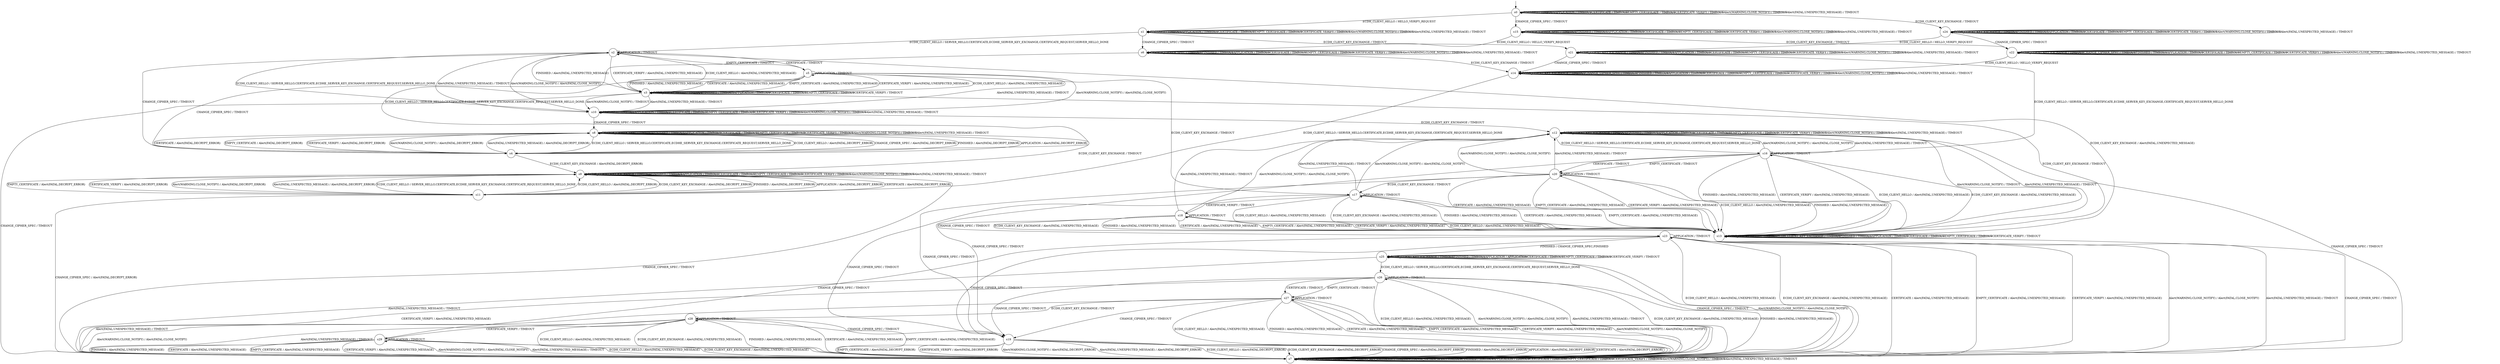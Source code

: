 digraph g {

	s0 [shape="circle" label="s0"];
	s1 [shape="circle" label="s1"];
	s2 [shape="circle" label="s2"];
	s3 [shape="circle" label="s3"];
	s4 [shape="circle" label="s4"];
	s5 [shape="circle" label="s5"];
	s6 [shape="circle" label="s6"];
	s7 [shape="circle" label="s7"];
	s8 [shape="circle" label="s8"];
	s9 [shape="circle" label="s9"];
	s10 [shape="circle" label="s10"];
	s11 [shape="circle" label="s11"];
	s12 [shape="circle" label="s12"];
	s13 [shape="circle" label="s13"];
	s14 [shape="circle" label="s14"];
	s15 [shape="circle" label="s15"];
	s16 [shape="circle" label="s16"];
	s17 [shape="circle" label="s17"];
	s18 [shape="circle" label="s18"];
	s19 [shape="circle" label="s19"];
	s20 [shape="circle" label="s20"];
	s21 [shape="circle" label="s21"];
	s22 [shape="circle" label="s22"];
	s23 [shape="circle" label="s23"];
	s24 [shape="circle" label="s24"];
	s25 [shape="circle" label="s25"];
	s26 [shape="circle" label="s26"];
	s27 [shape="circle" label="s27"];
	s28 [shape="circle" label="s28"];
	s29 [shape="circle" label="s29"];
	s0 -> s1 [label="ECDH_CLIENT_HELLO / HELLO_VERIFY_REQUEST"];
	s0 -> s24 [label="ECDH_CLIENT_KEY_EXCHANGE / TIMEOUT"];
	s0 -> s15 [label="CHANGE_CIPHER_SPEC / TIMEOUT"];
	s0 -> s0 [label="FINISHED / TIMEOUT"];
	s0 -> s0 [label="APPLICATION / TIMEOUT"];
	s0 -> s0 [label="CERTIFICATE / TIMEOUT"];
	s0 -> s0 [label="EMPTY_CERTIFICATE / TIMEOUT"];
	s0 -> s0 [label="CERTIFICATE_VERIFY / TIMEOUT"];
	s0 -> s0 [label="Alert(WARNING,CLOSE_NOTIFY) / TIMEOUT"];
	s0 -> s0 [label="Alert(FATAL,UNEXPECTED_MESSAGE) / TIMEOUT"];
	s1 -> s2 [label="ECDH_CLIENT_HELLO / SERVER_HELLO,CERTIFICATE,ECDHE_SERVER_KEY_EXCHANGE,CERTIFICATE_REQUEST,SERVER_HELLO_DONE"];
	s1 -> s21 [label="ECDH_CLIENT_KEY_EXCHANGE / TIMEOUT"];
	s1 -> s6 [label="CHANGE_CIPHER_SPEC / TIMEOUT"];
	s1 -> s1 [label="FINISHED / TIMEOUT"];
	s1 -> s1 [label="APPLICATION / TIMEOUT"];
	s1 -> s1 [label="CERTIFICATE / TIMEOUT"];
	s1 -> s1 [label="EMPTY_CERTIFICATE / TIMEOUT"];
	s1 -> s1 [label="CERTIFICATE_VERIFY / TIMEOUT"];
	s1 -> s1 [label="Alert(WARNING,CLOSE_NOTIFY) / TIMEOUT"];
	s1 -> s1 [label="Alert(FATAL,UNEXPECTED_MESSAGE) / TIMEOUT"];
	s2 -> s3 [label="ECDH_CLIENT_HELLO / Alert(FATAL,UNEXPECTED_MESSAGE)"];
	s2 -> s13 [label="ECDH_CLIENT_KEY_EXCHANGE / Alert(FATAL,UNEXPECTED_MESSAGE)"];
	s2 -> s4 [label="CHANGE_CIPHER_SPEC / TIMEOUT"];
	s2 -> s3 [label="FINISHED / Alert(FATAL,UNEXPECTED_MESSAGE)"];
	s2 -> s2 [label="APPLICATION / TIMEOUT"];
	s2 -> s5 [label="CERTIFICATE / TIMEOUT"];
	s2 -> s5 [label="EMPTY_CERTIFICATE / TIMEOUT"];
	s2 -> s3 [label="CERTIFICATE_VERIFY / Alert(FATAL,UNEXPECTED_MESSAGE)"];
	s2 -> s10 [label="Alert(WARNING,CLOSE_NOTIFY) / Alert(FATAL,CLOSE_NOTIFY)"];
	s2 -> s10 [label="Alert(FATAL,UNEXPECTED_MESSAGE) / TIMEOUT"];
	s3 -> s3 [label="ECDH_CLIENT_HELLO / TIMEOUT"];
	s3 -> s13 [label="ECDH_CLIENT_KEY_EXCHANGE / TIMEOUT"];
	s3 -> s7 [label="CHANGE_CIPHER_SPEC / TIMEOUT"];
	s3 -> s3 [label="FINISHED / TIMEOUT"];
	s3 -> s3 [label="APPLICATION / TIMEOUT"];
	s3 -> s3 [label="CERTIFICATE / TIMEOUT"];
	s3 -> s3 [label="EMPTY_CERTIFICATE / TIMEOUT"];
	s3 -> s3 [label="CERTIFICATE_VERIFY / TIMEOUT"];
	s3 -> s10 [label="Alert(WARNING,CLOSE_NOTIFY) / TIMEOUT"];
	s3 -> s10 [label="Alert(FATAL,UNEXPECTED_MESSAGE) / TIMEOUT"];
	s4 -> s8 [label="ECDH_CLIENT_HELLO / Alert(FATAL,DECRYPT_ERROR)"];
	s4 -> s9 [label="ECDH_CLIENT_KEY_EXCHANGE / Alert(FATAL,DECRYPT_ERROR)"];
	s4 -> s8 [label="CHANGE_CIPHER_SPEC / Alert(FATAL,DECRYPT_ERROR)"];
	s4 -> s8 [label="FINISHED / Alert(FATAL,DECRYPT_ERROR)"];
	s4 -> s8 [label="APPLICATION / Alert(FATAL,DECRYPT_ERROR)"];
	s4 -> s8 [label="CERTIFICATE / Alert(FATAL,DECRYPT_ERROR)"];
	s4 -> s8 [label="EMPTY_CERTIFICATE / Alert(FATAL,DECRYPT_ERROR)"];
	s4 -> s8 [label="CERTIFICATE_VERIFY / Alert(FATAL,DECRYPT_ERROR)"];
	s4 -> s8 [label="Alert(WARNING,CLOSE_NOTIFY) / Alert(FATAL,DECRYPT_ERROR)"];
	s4 -> s8 [label="Alert(FATAL,UNEXPECTED_MESSAGE) / Alert(FATAL,DECRYPT_ERROR)"];
	s5 -> s3 [label="ECDH_CLIENT_HELLO / Alert(FATAL,UNEXPECTED_MESSAGE)"];
	s5 -> s17 [label="ECDH_CLIENT_KEY_EXCHANGE / TIMEOUT"];
	s5 -> s4 [label="CHANGE_CIPHER_SPEC / TIMEOUT"];
	s5 -> s3 [label="FINISHED / Alert(FATAL,UNEXPECTED_MESSAGE)"];
	s5 -> s5 [label="APPLICATION / TIMEOUT"];
	s5 -> s3 [label="CERTIFICATE / Alert(FATAL,UNEXPECTED_MESSAGE)"];
	s5 -> s3 [label="EMPTY_CERTIFICATE / Alert(FATAL,UNEXPECTED_MESSAGE)"];
	s5 -> s3 [label="CERTIFICATE_VERIFY / Alert(FATAL,UNEXPECTED_MESSAGE)"];
	s5 -> s10 [label="Alert(WARNING,CLOSE_NOTIFY) / Alert(FATAL,CLOSE_NOTIFY)"];
	s5 -> s10 [label="Alert(FATAL,UNEXPECTED_MESSAGE) / TIMEOUT"];
	s6 -> s4 [label="ECDH_CLIENT_HELLO / SERVER_HELLO,CERTIFICATE,ECDHE_SERVER_KEY_EXCHANGE,CERTIFICATE_REQUEST,SERVER_HELLO_DONE"];
	s6 -> s14 [label="ECDH_CLIENT_KEY_EXCHANGE / TIMEOUT"];
	s6 -> s6 [label="CHANGE_CIPHER_SPEC / TIMEOUT"];
	s6 -> s6 [label="FINISHED / TIMEOUT"];
	s6 -> s6 [label="APPLICATION / TIMEOUT"];
	s6 -> s6 [label="CERTIFICATE / TIMEOUT"];
	s6 -> s6 [label="EMPTY_CERTIFICATE / TIMEOUT"];
	s6 -> s6 [label="CERTIFICATE_VERIFY / TIMEOUT"];
	s6 -> s6 [label="Alert(WARNING,CLOSE_NOTIFY) / TIMEOUT"];
	s6 -> s6 [label="Alert(FATAL,UNEXPECTED_MESSAGE) / TIMEOUT"];
	s7 -> s7 [label="ECDH_CLIENT_HELLO / TIMEOUT"];
	s7 -> s7 [label="ECDH_CLIENT_KEY_EXCHANGE / TIMEOUT"];
	s7 -> s7 [label="CHANGE_CIPHER_SPEC / TIMEOUT"];
	s7 -> s7 [label="FINISHED / TIMEOUT"];
	s7 -> s7 [label="APPLICATION / TIMEOUT"];
	s7 -> s7 [label="CERTIFICATE / TIMEOUT"];
	s7 -> s7 [label="EMPTY_CERTIFICATE / TIMEOUT"];
	s7 -> s7 [label="CERTIFICATE_VERIFY / TIMEOUT"];
	s7 -> s7 [label="Alert(WARNING,CLOSE_NOTIFY) / TIMEOUT"];
	s7 -> s7 [label="Alert(FATAL,UNEXPECTED_MESSAGE) / TIMEOUT"];
	s8 -> s4 [label="ECDH_CLIENT_HELLO / SERVER_HELLO,CERTIFICATE,ECDHE_SERVER_KEY_EXCHANGE,CERTIFICATE_REQUEST,SERVER_HELLO_DONE"];
	s8 -> s9 [label="ECDH_CLIENT_KEY_EXCHANGE / TIMEOUT"];
	s8 -> s8 [label="CHANGE_CIPHER_SPEC / TIMEOUT"];
	s8 -> s8 [label="FINISHED / TIMEOUT"];
	s8 -> s8 [label="APPLICATION / TIMEOUT"];
	s8 -> s8 [label="CERTIFICATE / TIMEOUT"];
	s8 -> s8 [label="EMPTY_CERTIFICATE / TIMEOUT"];
	s8 -> s8 [label="CERTIFICATE_VERIFY / TIMEOUT"];
	s8 -> s8 [label="Alert(WARNING,CLOSE_NOTIFY) / TIMEOUT"];
	s8 -> s8 [label="Alert(FATAL,UNEXPECTED_MESSAGE) / TIMEOUT"];
	s9 -> s11 [label="ECDH_CLIENT_HELLO / SERVER_HELLO,CERTIFICATE,ECDHE_SERVER_KEY_EXCHANGE,CERTIFICATE_REQUEST,SERVER_HELLO_DONE"];
	s9 -> s9 [label="ECDH_CLIENT_KEY_EXCHANGE / TIMEOUT"];
	s9 -> s7 [label="CHANGE_CIPHER_SPEC / TIMEOUT"];
	s9 -> s9 [label="FINISHED / TIMEOUT"];
	s9 -> s9 [label="APPLICATION / TIMEOUT"];
	s9 -> s9 [label="CERTIFICATE / TIMEOUT"];
	s9 -> s9 [label="EMPTY_CERTIFICATE / TIMEOUT"];
	s9 -> s9 [label="CERTIFICATE_VERIFY / TIMEOUT"];
	s9 -> s9 [label="Alert(WARNING,CLOSE_NOTIFY) / TIMEOUT"];
	s9 -> s9 [label="Alert(FATAL,UNEXPECTED_MESSAGE) / TIMEOUT"];
	s10 -> s2 [label="ECDH_CLIENT_HELLO / SERVER_HELLO,CERTIFICATE,ECDHE_SERVER_KEY_EXCHANGE,CERTIFICATE_REQUEST,SERVER_HELLO_DONE"];
	s10 -> s12 [label="ECDH_CLIENT_KEY_EXCHANGE / TIMEOUT"];
	s10 -> s8 [label="CHANGE_CIPHER_SPEC / TIMEOUT"];
	s10 -> s10 [label="FINISHED / TIMEOUT"];
	s10 -> s10 [label="APPLICATION / TIMEOUT"];
	s10 -> s10 [label="CERTIFICATE / TIMEOUT"];
	s10 -> s10 [label="EMPTY_CERTIFICATE / TIMEOUT"];
	s10 -> s10 [label="CERTIFICATE_VERIFY / TIMEOUT"];
	s10 -> s10 [label="Alert(WARNING,CLOSE_NOTIFY) / TIMEOUT"];
	s10 -> s10 [label="Alert(FATAL,UNEXPECTED_MESSAGE) / TIMEOUT"];
	s11 -> s9 [label="ECDH_CLIENT_HELLO / Alert(FATAL,DECRYPT_ERROR)"];
	s11 -> s9 [label="ECDH_CLIENT_KEY_EXCHANGE / Alert(FATAL,DECRYPT_ERROR)"];
	s11 -> s7 [label="CHANGE_CIPHER_SPEC / Alert(FATAL,DECRYPT_ERROR)"];
	s11 -> s9 [label="FINISHED / Alert(FATAL,DECRYPT_ERROR)"];
	s11 -> s9 [label="APPLICATION / Alert(FATAL,DECRYPT_ERROR)"];
	s11 -> s9 [label="CERTIFICATE / Alert(FATAL,DECRYPT_ERROR)"];
	s11 -> s9 [label="EMPTY_CERTIFICATE / Alert(FATAL,DECRYPT_ERROR)"];
	s11 -> s9 [label="CERTIFICATE_VERIFY / Alert(FATAL,DECRYPT_ERROR)"];
	s11 -> s9 [label="Alert(WARNING,CLOSE_NOTIFY) / Alert(FATAL,DECRYPT_ERROR)"];
	s11 -> s9 [label="Alert(FATAL,UNEXPECTED_MESSAGE) / Alert(FATAL,DECRYPT_ERROR)"];
	s12 -> s16 [label="ECDH_CLIENT_HELLO / SERVER_HELLO,CERTIFICATE,ECDHE_SERVER_KEY_EXCHANGE,CERTIFICATE_REQUEST,SERVER_HELLO_DONE"];
	s12 -> s12 [label="ECDH_CLIENT_KEY_EXCHANGE / TIMEOUT"];
	s12 -> s7 [label="CHANGE_CIPHER_SPEC / TIMEOUT"];
	s12 -> s12 [label="FINISHED / TIMEOUT"];
	s12 -> s12 [label="APPLICATION / TIMEOUT"];
	s12 -> s12 [label="CERTIFICATE / TIMEOUT"];
	s12 -> s12 [label="EMPTY_CERTIFICATE / TIMEOUT"];
	s12 -> s12 [label="CERTIFICATE_VERIFY / TIMEOUT"];
	s12 -> s12 [label="Alert(WARNING,CLOSE_NOTIFY) / TIMEOUT"];
	s12 -> s12 [label="Alert(FATAL,UNEXPECTED_MESSAGE) / TIMEOUT"];
	s13 -> s13 [label="ECDH_CLIENT_HELLO / TIMEOUT"];
	s13 -> s13 [label="ECDH_CLIENT_KEY_EXCHANGE / TIMEOUT"];
	s13 -> s7 [label="CHANGE_CIPHER_SPEC / TIMEOUT"];
	s13 -> s13 [label="FINISHED / TIMEOUT"];
	s13 -> s13 [label="APPLICATION / TIMEOUT"];
	s13 -> s13 [label="CERTIFICATE / TIMEOUT"];
	s13 -> s13 [label="EMPTY_CERTIFICATE / TIMEOUT"];
	s13 -> s13 [label="CERTIFICATE_VERIFY / TIMEOUT"];
	s13 -> s12 [label="Alert(WARNING,CLOSE_NOTIFY) / TIMEOUT"];
	s13 -> s12 [label="Alert(FATAL,UNEXPECTED_MESSAGE) / TIMEOUT"];
	s14 -> s11 [label="ECDH_CLIENT_HELLO / SERVER_HELLO,CERTIFICATE,ECDHE_SERVER_KEY_EXCHANGE,CERTIFICATE_REQUEST,SERVER_HELLO_DONE"];
	s14 -> s14 [label="ECDH_CLIENT_KEY_EXCHANGE / TIMEOUT"];
	s14 -> s14 [label="CHANGE_CIPHER_SPEC / TIMEOUT"];
	s14 -> s14 [label="FINISHED / TIMEOUT"];
	s14 -> s14 [label="APPLICATION / TIMEOUT"];
	s14 -> s14 [label="CERTIFICATE / TIMEOUT"];
	s14 -> s14 [label="EMPTY_CERTIFICATE / TIMEOUT"];
	s14 -> s14 [label="CERTIFICATE_VERIFY / TIMEOUT"];
	s14 -> s14 [label="Alert(WARNING,CLOSE_NOTIFY) / TIMEOUT"];
	s14 -> s14 [label="Alert(FATAL,UNEXPECTED_MESSAGE) / TIMEOUT"];
	s15 -> s6 [label="ECDH_CLIENT_HELLO / HELLO_VERIFY_REQUEST"];
	s15 -> s22 [label="ECDH_CLIENT_KEY_EXCHANGE / TIMEOUT"];
	s15 -> s15 [label="CHANGE_CIPHER_SPEC / TIMEOUT"];
	s15 -> s15 [label="FINISHED / TIMEOUT"];
	s15 -> s15 [label="APPLICATION / TIMEOUT"];
	s15 -> s15 [label="CERTIFICATE / TIMEOUT"];
	s15 -> s15 [label="EMPTY_CERTIFICATE / TIMEOUT"];
	s15 -> s15 [label="CERTIFICATE_VERIFY / TIMEOUT"];
	s15 -> s15 [label="Alert(WARNING,CLOSE_NOTIFY) / TIMEOUT"];
	s15 -> s15 [label="Alert(FATAL,UNEXPECTED_MESSAGE) / TIMEOUT"];
	s16 -> s13 [label="ECDH_CLIENT_HELLO / Alert(FATAL,UNEXPECTED_MESSAGE)"];
	s16 -> s13 [label="ECDH_CLIENT_KEY_EXCHANGE / Alert(FATAL,UNEXPECTED_MESSAGE)"];
	s16 -> s19 [label="CHANGE_CIPHER_SPEC / TIMEOUT"];
	s16 -> s13 [label="FINISHED / Alert(FATAL,UNEXPECTED_MESSAGE)"];
	s16 -> s16 [label="APPLICATION / TIMEOUT"];
	s16 -> s20 [label="CERTIFICATE / TIMEOUT"];
	s16 -> s20 [label="EMPTY_CERTIFICATE / TIMEOUT"];
	s16 -> s13 [label="CERTIFICATE_VERIFY / Alert(FATAL,UNEXPECTED_MESSAGE)"];
	s16 -> s12 [label="Alert(WARNING,CLOSE_NOTIFY) / Alert(FATAL,CLOSE_NOTIFY)"];
	s16 -> s12 [label="Alert(FATAL,UNEXPECTED_MESSAGE) / TIMEOUT"];
	s17 -> s13 [label="ECDH_CLIENT_HELLO / Alert(FATAL,UNEXPECTED_MESSAGE)"];
	s17 -> s13 [label="ECDH_CLIENT_KEY_EXCHANGE / Alert(FATAL,UNEXPECTED_MESSAGE)"];
	s17 -> s19 [label="CHANGE_CIPHER_SPEC / TIMEOUT"];
	s17 -> s13 [label="FINISHED / Alert(FATAL,UNEXPECTED_MESSAGE)"];
	s17 -> s17 [label="APPLICATION / TIMEOUT"];
	s17 -> s13 [label="CERTIFICATE / Alert(FATAL,UNEXPECTED_MESSAGE)"];
	s17 -> s13 [label="EMPTY_CERTIFICATE / Alert(FATAL,UNEXPECTED_MESSAGE)"];
	s17 -> s18 [label="CERTIFICATE_VERIFY / TIMEOUT"];
	s17 -> s12 [label="Alert(WARNING,CLOSE_NOTIFY) / Alert(FATAL,CLOSE_NOTIFY)"];
	s17 -> s12 [label="Alert(FATAL,UNEXPECTED_MESSAGE) / TIMEOUT"];
	s18 -> s13 [label="ECDH_CLIENT_HELLO / Alert(FATAL,UNEXPECTED_MESSAGE)"];
	s18 -> s13 [label="ECDH_CLIENT_KEY_EXCHANGE / Alert(FATAL,UNEXPECTED_MESSAGE)"];
	s18 -> s23 [label="CHANGE_CIPHER_SPEC / TIMEOUT"];
	s18 -> s13 [label="FINISHED / Alert(FATAL,UNEXPECTED_MESSAGE)"];
	s18 -> s18 [label="APPLICATION / TIMEOUT"];
	s18 -> s13 [label="CERTIFICATE / Alert(FATAL,UNEXPECTED_MESSAGE)"];
	s18 -> s13 [label="EMPTY_CERTIFICATE / Alert(FATAL,UNEXPECTED_MESSAGE)"];
	s18 -> s13 [label="CERTIFICATE_VERIFY / Alert(FATAL,UNEXPECTED_MESSAGE)"];
	s18 -> s12 [label="Alert(WARNING,CLOSE_NOTIFY) / Alert(FATAL,CLOSE_NOTIFY)"];
	s18 -> s12 [label="Alert(FATAL,UNEXPECTED_MESSAGE) / TIMEOUT"];
	s19 -> s7 [label="ECDH_CLIENT_HELLO / Alert(FATAL,DECRYPT_ERROR)"];
	s19 -> s7 [label="ECDH_CLIENT_KEY_EXCHANGE / Alert(FATAL,DECRYPT_ERROR)"];
	s19 -> s7 [label="CHANGE_CIPHER_SPEC / Alert(FATAL,DECRYPT_ERROR)"];
	s19 -> s7 [label="FINISHED / Alert(FATAL,DECRYPT_ERROR)"];
	s19 -> s7 [label="APPLICATION / Alert(FATAL,DECRYPT_ERROR)"];
	s19 -> s7 [label="CERTIFICATE / Alert(FATAL,DECRYPT_ERROR)"];
	s19 -> s7 [label="EMPTY_CERTIFICATE / Alert(FATAL,DECRYPT_ERROR)"];
	s19 -> s7 [label="CERTIFICATE_VERIFY / Alert(FATAL,DECRYPT_ERROR)"];
	s19 -> s7 [label="Alert(WARNING,CLOSE_NOTIFY) / Alert(FATAL,DECRYPT_ERROR)"];
	s19 -> s7 [label="Alert(FATAL,UNEXPECTED_MESSAGE) / Alert(FATAL,DECRYPT_ERROR)"];
	s20 -> s13 [label="ECDH_CLIENT_HELLO / Alert(FATAL,UNEXPECTED_MESSAGE)"];
	s20 -> s17 [label="ECDH_CLIENT_KEY_EXCHANGE / TIMEOUT"];
	s20 -> s19 [label="CHANGE_CIPHER_SPEC / TIMEOUT"];
	s20 -> s13 [label="FINISHED / Alert(FATAL,UNEXPECTED_MESSAGE)"];
	s20 -> s20 [label="APPLICATION / TIMEOUT"];
	s20 -> s13 [label="CERTIFICATE / Alert(FATAL,UNEXPECTED_MESSAGE)"];
	s20 -> s13 [label="EMPTY_CERTIFICATE / Alert(FATAL,UNEXPECTED_MESSAGE)"];
	s20 -> s13 [label="CERTIFICATE_VERIFY / Alert(FATAL,UNEXPECTED_MESSAGE)"];
	s20 -> s12 [label="Alert(WARNING,CLOSE_NOTIFY) / Alert(FATAL,CLOSE_NOTIFY)"];
	s20 -> s12 [label="Alert(FATAL,UNEXPECTED_MESSAGE) / TIMEOUT"];
	s21 -> s16 [label="ECDH_CLIENT_HELLO / SERVER_HELLO,CERTIFICATE,ECDHE_SERVER_KEY_EXCHANGE,CERTIFICATE_REQUEST,SERVER_HELLO_DONE"];
	s21 -> s21 [label="ECDH_CLIENT_KEY_EXCHANGE / TIMEOUT"];
	s21 -> s14 [label="CHANGE_CIPHER_SPEC / TIMEOUT"];
	s21 -> s21 [label="FINISHED / TIMEOUT"];
	s21 -> s21 [label="APPLICATION / TIMEOUT"];
	s21 -> s21 [label="CERTIFICATE / TIMEOUT"];
	s21 -> s21 [label="EMPTY_CERTIFICATE / TIMEOUT"];
	s21 -> s21 [label="CERTIFICATE_VERIFY / TIMEOUT"];
	s21 -> s21 [label="Alert(WARNING,CLOSE_NOTIFY) / TIMEOUT"];
	s21 -> s21 [label="Alert(FATAL,UNEXPECTED_MESSAGE) / TIMEOUT"];
	s22 -> s14 [label="ECDH_CLIENT_HELLO / HELLO_VERIFY_REQUEST"];
	s22 -> s22 [label="ECDH_CLIENT_KEY_EXCHANGE / TIMEOUT"];
	s22 -> s22 [label="CHANGE_CIPHER_SPEC / TIMEOUT"];
	s22 -> s22 [label="FINISHED / TIMEOUT"];
	s22 -> s22 [label="APPLICATION / TIMEOUT"];
	s22 -> s22 [label="CERTIFICATE / TIMEOUT"];
	s22 -> s22 [label="EMPTY_CERTIFICATE / TIMEOUT"];
	s22 -> s22 [label="CERTIFICATE_VERIFY / TIMEOUT"];
	s22 -> s22 [label="Alert(WARNING,CLOSE_NOTIFY) / TIMEOUT"];
	s22 -> s22 [label="Alert(FATAL,UNEXPECTED_MESSAGE) / TIMEOUT"];
	s23 -> s7 [label="ECDH_CLIENT_HELLO / Alert(FATAL,UNEXPECTED_MESSAGE)"];
	s23 -> s7 [label="ECDH_CLIENT_KEY_EXCHANGE / Alert(FATAL,UNEXPECTED_MESSAGE)"];
	s23 -> s19 [label="CHANGE_CIPHER_SPEC / TIMEOUT"];
	s23 -> s25 [label="FINISHED / CHANGE_CIPHER_SPEC,FINISHED"];
	s23 -> s23 [label="APPLICATION / TIMEOUT"];
	s23 -> s7 [label="CERTIFICATE / Alert(FATAL,UNEXPECTED_MESSAGE)"];
	s23 -> s7 [label="EMPTY_CERTIFICATE / Alert(FATAL,UNEXPECTED_MESSAGE)"];
	s23 -> s7 [label="CERTIFICATE_VERIFY / Alert(FATAL,UNEXPECTED_MESSAGE)"];
	s23 -> s7 [label="Alert(WARNING,CLOSE_NOTIFY) / Alert(FATAL,CLOSE_NOTIFY)"];
	s23 -> s7 [label="Alert(FATAL,UNEXPECTED_MESSAGE) / TIMEOUT"];
	s24 -> s21 [label="ECDH_CLIENT_HELLO / HELLO_VERIFY_REQUEST"];
	s24 -> s24 [label="ECDH_CLIENT_KEY_EXCHANGE / TIMEOUT"];
	s24 -> s22 [label="CHANGE_CIPHER_SPEC / TIMEOUT"];
	s24 -> s24 [label="FINISHED / TIMEOUT"];
	s24 -> s24 [label="APPLICATION / TIMEOUT"];
	s24 -> s24 [label="CERTIFICATE / TIMEOUT"];
	s24 -> s24 [label="EMPTY_CERTIFICATE / TIMEOUT"];
	s24 -> s24 [label="CERTIFICATE_VERIFY / TIMEOUT"];
	s24 -> s24 [label="Alert(WARNING,CLOSE_NOTIFY) / TIMEOUT"];
	s24 -> s24 [label="Alert(FATAL,UNEXPECTED_MESSAGE) / TIMEOUT"];
	s25 -> s26 [label="ECDH_CLIENT_HELLO / SERVER_HELLO,CERTIFICATE,ECDHE_SERVER_KEY_EXCHANGE,CERTIFICATE_REQUEST,SERVER_HELLO_DONE"];
	s25 -> s25 [label="ECDH_CLIENT_KEY_EXCHANGE / TIMEOUT"];
	s25 -> s7 [label="CHANGE_CIPHER_SPEC / TIMEOUT"];
	s25 -> s25 [label="FINISHED / TIMEOUT"];
	s25 -> s25 [label="APPLICATION / APPLICATION"];
	s25 -> s25 [label="CERTIFICATE / TIMEOUT"];
	s25 -> s25 [label="EMPTY_CERTIFICATE / TIMEOUT"];
	s25 -> s25 [label="CERTIFICATE_VERIFY / TIMEOUT"];
	s25 -> s7 [label="Alert(WARNING,CLOSE_NOTIFY) / Alert(FATAL,CLOSE_NOTIFY)"];
	s25 -> s7 [label="Alert(FATAL,UNEXPECTED_MESSAGE) / TIMEOUT"];
	s26 -> s7 [label="ECDH_CLIENT_HELLO / Alert(FATAL,UNEXPECTED_MESSAGE)"];
	s26 -> s7 [label="ECDH_CLIENT_KEY_EXCHANGE / Alert(FATAL,UNEXPECTED_MESSAGE)"];
	s26 -> s19 [label="CHANGE_CIPHER_SPEC / TIMEOUT"];
	s26 -> s7 [label="FINISHED / Alert(FATAL,UNEXPECTED_MESSAGE)"];
	s26 -> s26 [label="APPLICATION / TIMEOUT"];
	s26 -> s27 [label="CERTIFICATE / TIMEOUT"];
	s26 -> s27 [label="EMPTY_CERTIFICATE / TIMEOUT"];
	s26 -> s7 [label="CERTIFICATE_VERIFY / Alert(FATAL,UNEXPECTED_MESSAGE)"];
	s26 -> s7 [label="Alert(WARNING,CLOSE_NOTIFY) / Alert(FATAL,CLOSE_NOTIFY)"];
	s26 -> s7 [label="Alert(FATAL,UNEXPECTED_MESSAGE) / TIMEOUT"];
	s27 -> s7 [label="ECDH_CLIENT_HELLO / Alert(FATAL,UNEXPECTED_MESSAGE)"];
	s27 -> s28 [label="ECDH_CLIENT_KEY_EXCHANGE / TIMEOUT"];
	s27 -> s19 [label="CHANGE_CIPHER_SPEC / TIMEOUT"];
	s27 -> s7 [label="FINISHED / Alert(FATAL,UNEXPECTED_MESSAGE)"];
	s27 -> s27 [label="APPLICATION / TIMEOUT"];
	s27 -> s7 [label="CERTIFICATE / Alert(FATAL,UNEXPECTED_MESSAGE)"];
	s27 -> s7 [label="EMPTY_CERTIFICATE / Alert(FATAL,UNEXPECTED_MESSAGE)"];
	s27 -> s7 [label="CERTIFICATE_VERIFY / Alert(FATAL,UNEXPECTED_MESSAGE)"];
	s27 -> s7 [label="Alert(WARNING,CLOSE_NOTIFY) / Alert(FATAL,CLOSE_NOTIFY)"];
	s27 -> s7 [label="Alert(FATAL,UNEXPECTED_MESSAGE) / TIMEOUT"];
	s28 -> s7 [label="ECDH_CLIENT_HELLO / Alert(FATAL,UNEXPECTED_MESSAGE)"];
	s28 -> s7 [label="ECDH_CLIENT_KEY_EXCHANGE / Alert(FATAL,UNEXPECTED_MESSAGE)"];
	s28 -> s19 [label="CHANGE_CIPHER_SPEC / TIMEOUT"];
	s28 -> s7 [label="FINISHED / Alert(FATAL,UNEXPECTED_MESSAGE)"];
	s28 -> s28 [label="APPLICATION / TIMEOUT"];
	s28 -> s7 [label="CERTIFICATE / Alert(FATAL,UNEXPECTED_MESSAGE)"];
	s28 -> s7 [label="EMPTY_CERTIFICATE / Alert(FATAL,UNEXPECTED_MESSAGE)"];
	s28 -> s29 [label="CERTIFICATE_VERIFY / TIMEOUT"];
	s28 -> s7 [label="Alert(WARNING,CLOSE_NOTIFY) / Alert(FATAL,CLOSE_NOTIFY)"];
	s28 -> s7 [label="Alert(FATAL,UNEXPECTED_MESSAGE) / TIMEOUT"];
	s29 -> s7 [label="ECDH_CLIENT_HELLO / Alert(FATAL,UNEXPECTED_MESSAGE)"];
	s29 -> s7 [label="ECDH_CLIENT_KEY_EXCHANGE / Alert(FATAL,UNEXPECTED_MESSAGE)"];
	s29 -> s23 [label="CHANGE_CIPHER_SPEC / TIMEOUT"];
	s29 -> s7 [label="FINISHED / Alert(FATAL,UNEXPECTED_MESSAGE)"];
	s29 -> s29 [label="APPLICATION / TIMEOUT"];
	s29 -> s7 [label="CERTIFICATE / Alert(FATAL,UNEXPECTED_MESSAGE)"];
	s29 -> s7 [label="EMPTY_CERTIFICATE / Alert(FATAL,UNEXPECTED_MESSAGE)"];
	s29 -> s7 [label="CERTIFICATE_VERIFY / Alert(FATAL,UNEXPECTED_MESSAGE)"];
	s29 -> s7 [label="Alert(WARNING,CLOSE_NOTIFY) / Alert(FATAL,CLOSE_NOTIFY)"];
	s29 -> s7 [label="Alert(FATAL,UNEXPECTED_MESSAGE) / TIMEOUT"];

__start0 [label="" shape="none" width="0" height="0"];
__start0 -> s0;

}
